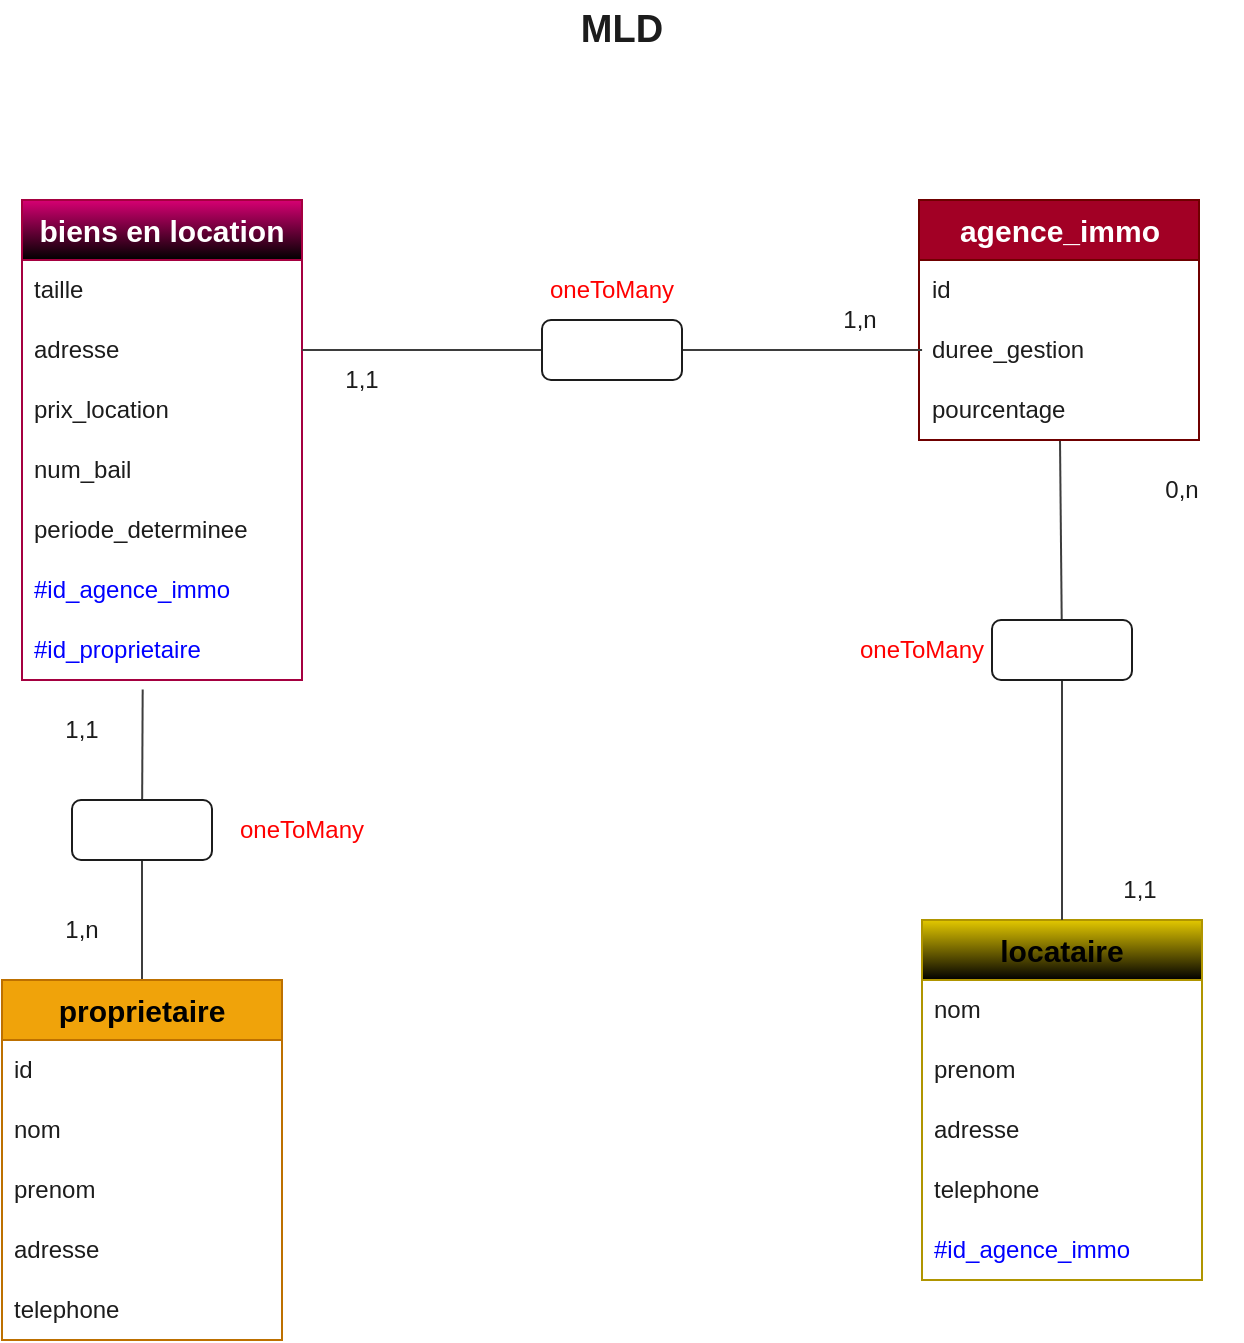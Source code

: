 <mxfile>
    <diagram id="2bCZ92fcph4zLpaVwqdi" name="Page-1">
        <mxGraphModel dx="519" dy="495" grid="1" gridSize="10" guides="1" tooltips="1" connect="1" arrows="1" fold="1" page="1" pageScale="1" pageWidth="827" pageHeight="1169" background="#ffffff" math="0" shadow="0">
            <root>
                <mxCell id="0"/>
                <mxCell id="1" parent="0"/>
                <mxCell id="123" value="&lt;font color=&quot;#1c1c1c&quot; style=&quot;font-size: 19px;&quot;&gt;MLD&lt;/font&gt;" style="text;html=1;strokeColor=none;fillColor=none;align=center;verticalAlign=middle;whiteSpace=wrap;rounded=0;fontStyle=1;fontSize=19;" parent="1" vertex="1">
                    <mxGeometry x="340" y="20" width="60" height="30" as="geometry"/>
                </mxCell>
                <mxCell id="124" style="edgeStyle=none;html=1;entryX=0.5;entryY=1;entryDx=0;entryDy=0;strokeColor=#3D3D3D;fontColor=#1C1C1C;endArrow=none;endFill=0;" parent="1" source="125" target="150" edge="1">
                    <mxGeometry relative="1" as="geometry"/>
                </mxCell>
                <mxCell id="125" value="proprietaire" style="swimlane;fontStyle=1;childLayout=stackLayout;horizontal=1;startSize=30;horizontalStack=0;resizeParent=1;resizeParentMax=0;resizeLast=0;collapsible=1;marginBottom=0;whiteSpace=wrap;html=1;strokeColor=#BD7000;fillColor=#f0a30a;fontColor=#000000;fontSize=15;" parent="1" vertex="1">
                    <mxGeometry x="60" y="510" width="140" height="180" as="geometry"/>
                </mxCell>
                <mxCell id="163" value="id" style="text;strokeColor=none;fillColor=none;align=left;verticalAlign=middle;spacingLeft=4;spacingRight=4;overflow=hidden;points=[[0,0.5],[1,0.5]];portConstraint=eastwest;rotatable=0;whiteSpace=wrap;html=1;fontColor=#1C1C1C;" parent="125" vertex="1">
                    <mxGeometry y="30" width="140" height="30" as="geometry"/>
                </mxCell>
                <mxCell id="126" value="nom" style="text;strokeColor=none;fillColor=none;align=left;verticalAlign=middle;spacingLeft=4;spacingRight=4;overflow=hidden;points=[[0,0.5],[1,0.5]];portConstraint=eastwest;rotatable=0;whiteSpace=wrap;html=1;fontColor=#1C1C1C;" parent="125" vertex="1">
                    <mxGeometry y="60" width="140" height="30" as="geometry"/>
                </mxCell>
                <mxCell id="127" value="prenom" style="text;strokeColor=none;fillColor=none;align=left;verticalAlign=middle;spacingLeft=4;spacingRight=4;overflow=hidden;points=[[0,0.5],[1,0.5]];portConstraint=eastwest;rotatable=0;whiteSpace=wrap;html=1;fontColor=#1C1C1C;" parent="125" vertex="1">
                    <mxGeometry y="90" width="140" height="30" as="geometry"/>
                </mxCell>
                <mxCell id="128" value="adresse" style="text;strokeColor=none;fillColor=none;align=left;verticalAlign=middle;spacingLeft=4;spacingRight=4;overflow=hidden;points=[[0,0.5],[1,0.5]];portConstraint=eastwest;rotatable=0;whiteSpace=wrap;html=1;fontColor=#1C1C1C;" parent="125" vertex="1">
                    <mxGeometry y="120" width="140" height="30" as="geometry"/>
                </mxCell>
                <mxCell id="129" value="telephone&lt;span style=&quot;color: rgba(0, 0, 0, 0); font-family: monospace; font-size: 0px;&quot;&gt;%3CmxGraphModel%3E%3Croot%3E%3CmxCell%20id%3D%220%22%2F%3E%3CmxCell%20id%3D%221%22%20parent%3D%220%22%2F%3E%3CmxCell%20id%3D%222%22%20value%3D%22adresse%22%20style%3D%22text%3BstrokeColor%3Dnone%3BfillColor%3Dnone%3Balign%3Dleft%3BverticalAlign%3Dmiddle%3BspacingLeft%3D4%3BspacingRight%3D4%3Boverflow%3Dhidden%3Bpoints%3D%5B%5B0%2C0.5%5D%2C%5B1%2C0.5%5D%5D%3BportConstraint%3Deastwest%3Brotatable%3D0%3BwhiteSpace%3Dwrap%3Bhtml%3D1%3BfontColor%3D%231C1C1C%3B%22%20vertex%3D%221%22%20parent%3D%221%22%3E%3CmxGeometry%20x%3D%2280%22%20y%3D%22190%22%20width%3D%22140%22%20height%3D%2230%22%20as%3D%22geometry%22%2F%3E%3C%2FmxCell%3E%3C%2Froot%3E%3C%2FmxGraphModel%3E&lt;/span&gt;" style="text;strokeColor=none;fillColor=none;align=left;verticalAlign=middle;spacingLeft=4;spacingRight=4;overflow=hidden;points=[[0,0.5],[1,0.5]];portConstraint=eastwest;rotatable=0;whiteSpace=wrap;html=1;fontColor=#1C1C1C;" parent="125" vertex="1">
                    <mxGeometry y="150" width="140" height="30" as="geometry"/>
                </mxCell>
                <mxCell id="130" value="&lt;font size=&quot;1&quot;&gt;&lt;b style=&quot;font-size: 15px;&quot;&gt;biens en location&lt;/b&gt;&lt;/font&gt;" style="swimlane;fontStyle=0;childLayout=stackLayout;horizontal=1;startSize=30;horizontalStack=0;resizeParent=1;resizeParentMax=0;resizeLast=0;collapsible=1;marginBottom=0;whiteSpace=wrap;html=1;strokeColor=#A50040;fillColor=#d80073;fontColor=#ffffff;gradientColor=default;" parent="1" vertex="1">
                    <mxGeometry x="70" y="120" width="140" height="240" as="geometry"/>
                </mxCell>
                <mxCell id="131" value="type" style="text;strokeColor=none;fillColor=none;align=left;verticalAlign=middle;spacingLeft=4;spacingRight=4;overflow=hidden;points=[[0,0.5],[1,0.5]];portConstraint=eastwest;rotatable=0;whiteSpace=wrap;html=1;fontColor=#1C1C1C;" parent="130" vertex="1">
                    <mxGeometry y="30" width="140" as="geometry"/>
                </mxCell>
                <mxCell id="132" value="taille" style="text;strokeColor=none;fillColor=none;align=left;verticalAlign=middle;spacingLeft=4;spacingRight=4;overflow=hidden;points=[[0,0.5],[1,0.5]];portConstraint=eastwest;rotatable=0;whiteSpace=wrap;html=1;fontColor=#1C1C1C;" parent="130" vertex="1">
                    <mxGeometry y="30" width="140" height="30" as="geometry"/>
                </mxCell>
                <mxCell id="133" value="adresse" style="text;strokeColor=none;fillColor=none;align=left;verticalAlign=middle;spacingLeft=4;spacingRight=4;overflow=hidden;points=[[0,0.5],[1,0.5]];portConstraint=eastwest;rotatable=0;whiteSpace=wrap;html=1;fontColor=#1C1C1C;" parent="130" vertex="1">
                    <mxGeometry y="60" width="140" height="30" as="geometry"/>
                </mxCell>
                <mxCell id="134" value="prix_location" style="text;strokeColor=none;fillColor=none;align=left;verticalAlign=middle;spacingLeft=4;spacingRight=4;overflow=hidden;points=[[0,0.5],[1,0.5]];portConstraint=eastwest;rotatable=0;whiteSpace=wrap;html=1;fontColor=#1C1C1C;" parent="130" vertex="1">
                    <mxGeometry y="90" width="140" height="30" as="geometry"/>
                </mxCell>
                <mxCell id="135" value="num_bail" style="text;strokeColor=none;fillColor=none;align=left;verticalAlign=middle;spacingLeft=4;spacingRight=4;overflow=hidden;points=[[0,0.5],[1,0.5]];portConstraint=eastwest;rotatable=0;whiteSpace=wrap;html=1;fontColor=#1C1C1C;" parent="130" vertex="1">
                    <mxGeometry y="120" width="140" height="30" as="geometry"/>
                </mxCell>
                <mxCell id="136" value="periode_determinee" style="text;strokeColor=none;fillColor=none;align=left;verticalAlign=middle;spacingLeft=4;spacingRight=4;overflow=hidden;points=[[0,0.5],[1,0.5]];portConstraint=eastwest;rotatable=0;whiteSpace=wrap;html=1;fontColor=#1C1C1C;" parent="130" vertex="1">
                    <mxGeometry y="150" width="140" height="30" as="geometry"/>
                </mxCell>
                <mxCell id="159" value="#id_agence_immo" style="text;strokeColor=none;fillColor=none;align=left;verticalAlign=middle;spacingLeft=4;spacingRight=4;overflow=hidden;points=[[0,0.5],[1,0.5]];portConstraint=eastwest;rotatable=0;whiteSpace=wrap;html=1;fontColor=#0000FF;" parent="130" vertex="1">
                    <mxGeometry y="180" width="140" height="30" as="geometry"/>
                </mxCell>
                <mxCell id="164" value="#id_proprietaire" style="text;strokeColor=none;fillColor=none;align=left;verticalAlign=middle;spacingLeft=4;spacingRight=4;overflow=hidden;points=[[0,0.5],[1,0.5]];portConstraint=eastwest;rotatable=0;whiteSpace=wrap;html=1;fontColor=#0000FF;" parent="130" vertex="1">
                    <mxGeometry y="210" width="140" height="30" as="geometry"/>
                </mxCell>
                <mxCell id="137" value="locataire" style="swimlane;fontStyle=1;childLayout=stackLayout;horizontal=1;startSize=30;horizontalStack=0;resizeParent=1;resizeParentMax=0;resizeLast=0;collapsible=1;marginBottom=0;whiteSpace=wrap;html=1;strokeColor=#B09500;fillColor=#e3c800;fontColor=#000000;gradientColor=default;fontSize=15;" parent="1" vertex="1">
                    <mxGeometry x="520" y="480" width="140" height="180" as="geometry"/>
                </mxCell>
                <mxCell id="138" value="nom" style="text;strokeColor=none;fillColor=none;align=left;verticalAlign=middle;spacingLeft=4;spacingRight=4;overflow=hidden;points=[[0,0.5],[1,0.5]];portConstraint=eastwest;rotatable=0;whiteSpace=wrap;html=1;fontColor=#1C1C1C;" parent="137" vertex="1">
                    <mxGeometry y="30" width="140" height="30" as="geometry"/>
                </mxCell>
                <mxCell id="139" value="prenom" style="text;strokeColor=none;fillColor=none;align=left;verticalAlign=middle;spacingLeft=4;spacingRight=4;overflow=hidden;points=[[0,0.5],[1,0.5]];portConstraint=eastwest;rotatable=0;whiteSpace=wrap;html=1;fontColor=#1C1C1C;" parent="137" vertex="1">
                    <mxGeometry y="60" width="140" height="30" as="geometry"/>
                </mxCell>
                <mxCell id="140" value="adresse" style="text;strokeColor=none;fillColor=none;align=left;verticalAlign=middle;spacingLeft=4;spacingRight=4;overflow=hidden;points=[[0,0.5],[1,0.5]];portConstraint=eastwest;rotatable=0;whiteSpace=wrap;html=1;fontColor=#1C1C1C;" parent="137" vertex="1">
                    <mxGeometry y="90" width="140" height="30" as="geometry"/>
                </mxCell>
                <mxCell id="141" value="telephone&lt;span style=&quot;color: rgba(0, 0, 0, 0); font-family: monospace; font-size: 0px;&quot;&gt;%3CmxGraphModel%3E%3Croot%3E%3CmxCell%20id%3D%220%22%2F%3E%3CmxCell%20id%3D%221%22%20parent%3D%220%22%2F%3E%3CmxCell%20id%3D%222%22%20value%3D%22adresse%22%20style%3D%22text%3BstrokeColor%3Dnone%3BfillColor%3Dnone%3Balign%3Dleft%3BverticalAlign%3Dmiddle%3BspacingLeft%3D4%3BspacingRight%3D4%3Boverflow%3Dhidden%3Bpoints%3D%5B%5B0%2C0.5%5D%2C%5B1%2C0.5%5D%5D%3BportConstraint%3Deastwest%3Brotatable%3D0%3BwhiteSpace%3Dwrap%3Bhtml%3D1%3BfontColor%3D%231C1C1C%3B%22%20vertex%3D%221%22%20parent%3D%221%22%3E%3CmxGeometry%20x%3D%2280%22%20y%3D%22190%22%20width%3D%22140%22%20height%3D%2230%22%20as%3D%22geometry%22%2F%3E%3C%2FmxCell%3E%3C%2Froot%3E%3C%2FmxGraphModel%3E&lt;/span&gt;" style="text;strokeColor=none;fillColor=none;align=left;verticalAlign=middle;spacingLeft=4;spacingRight=4;overflow=hidden;points=[[0,0.5],[1,0.5]];portConstraint=eastwest;rotatable=0;whiteSpace=wrap;html=1;fontColor=#1C1C1C;" parent="137" vertex="1">
                    <mxGeometry y="120" width="140" height="30" as="geometry"/>
                </mxCell>
                <mxCell id="162" value="#id_agence_immo" style="text;strokeColor=none;fillColor=none;align=left;verticalAlign=middle;spacingLeft=4;spacingRight=4;overflow=hidden;points=[[0,0.5],[1,0.5]];portConstraint=eastwest;rotatable=0;whiteSpace=wrap;html=1;fontColor=#0000FF;" parent="137" vertex="1">
                    <mxGeometry y="150" width="140" height="30" as="geometry"/>
                </mxCell>
                <mxCell id="142" style="edgeStyle=none;html=1;fontColor=#FFFFFF;entryX=0.5;entryY=0;entryDx=0;entryDy=0;endArrow=none;endFill=0;strokeColor=#3D3D3D;" parent="1" source="144" target="137" edge="1">
                    <mxGeometry relative="1" as="geometry"/>
                </mxCell>
                <mxCell id="143" style="edgeStyle=none;html=1;strokeColor=#3D3D3D;fontColor=#1C1C1C;endArrow=none;endFill=0;" parent="1" source="144" edge="1">
                    <mxGeometry relative="1" as="geometry">
                        <mxPoint x="589" y="240" as="targetPoint"/>
                    </mxGeometry>
                </mxCell>
                <mxCell id="144" value="&lt;font color=&quot;#ffffff&quot;&gt;louer&lt;/font&gt;" style="rounded=1;whiteSpace=wrap;html=1;strokeColor=#1C1C1C;fontColor=#1C1C1C;" parent="1" vertex="1">
                    <mxGeometry x="555" y="330" width="70" height="30" as="geometry"/>
                </mxCell>
                <mxCell id="145" value="&lt;font color=&quot;#1c1c1c&quot;&gt;0,n&lt;/font&gt;" style="text;html=1;strokeColor=none;fillColor=none;align=center;verticalAlign=middle;whiteSpace=wrap;rounded=0;fontColor=#FFFFFF;" parent="1" vertex="1">
                    <mxGeometry x="620" y="250" width="60" height="30" as="geometry"/>
                </mxCell>
                <mxCell id="146" value="&lt;b&gt;&lt;font style=&quot;font-size: 15px;&quot;&gt;agence_immo&lt;/font&gt;&lt;/b&gt;" style="swimlane;fontStyle=0;childLayout=stackLayout;horizontal=1;startSize=30;horizontalStack=0;resizeParent=1;resizeParentMax=0;resizeLast=0;collapsible=1;marginBottom=0;whiteSpace=wrap;html=1;strokeColor=#6F0000;fillColor=#a20025;fontColor=#ffffff;" parent="1" vertex="1">
                    <mxGeometry x="518.5" y="120" width="140" height="120" as="geometry"/>
                </mxCell>
                <mxCell id="161" value="id" style="text;strokeColor=none;fillColor=none;align=left;verticalAlign=middle;spacingLeft=4;spacingRight=4;overflow=hidden;points=[[0,0.5],[1,0.5]];portConstraint=eastwest;rotatable=0;whiteSpace=wrap;html=1;fontColor=#1C1C1C;" parent="146" vertex="1">
                    <mxGeometry y="30" width="140" height="30" as="geometry"/>
                </mxCell>
                <mxCell id="147" value="duree_gestion" style="text;strokeColor=none;fillColor=none;align=left;verticalAlign=middle;spacingLeft=4;spacingRight=4;overflow=hidden;points=[[0,0.5],[1,0.5]];portConstraint=eastwest;rotatable=0;whiteSpace=wrap;html=1;fontColor=#1C1C1C;" parent="146" vertex="1">
                    <mxGeometry y="60" width="140" height="30" as="geometry"/>
                </mxCell>
                <mxCell id="148" value="pourcentage" style="text;strokeColor=none;fillColor=none;align=left;verticalAlign=middle;spacingLeft=4;spacingRight=4;overflow=hidden;points=[[0,0.5],[1,0.5]];portConstraint=eastwest;rotatable=0;whiteSpace=wrap;html=1;fontColor=#1C1C1C;" parent="146" vertex="1">
                    <mxGeometry y="90" width="140" height="30" as="geometry"/>
                </mxCell>
                <mxCell id="149" style="edgeStyle=none;html=1;strokeColor=#3D3D3D;fontColor=#1C1C1C;endArrow=none;endFill=0;entryX=0.431;entryY=1.157;entryDx=0;entryDy=0;entryPerimeter=0;" parent="1" source="150" target="164" edge="1">
                    <mxGeometry relative="1" as="geometry">
                        <mxPoint x="233.5" y="400" as="targetPoint"/>
                    </mxGeometry>
                </mxCell>
                <mxCell id="150" value="&lt;font color=&quot;#ffffff&quot;&gt;confier&lt;/font&gt;" style="rounded=1;whiteSpace=wrap;html=1;strokeColor=#1C1C1C;fontColor=#1C1C1C;" parent="1" vertex="1">
                    <mxGeometry x="95" y="420" width="70" height="30" as="geometry"/>
                </mxCell>
                <mxCell id="151" value="&lt;font color=&quot;#1c1c1c&quot;&gt;1,n&lt;/font&gt;" style="text;html=1;strokeColor=none;fillColor=none;align=center;verticalAlign=middle;whiteSpace=wrap;rounded=0;fontColor=#FFFFFF;" parent="1" vertex="1">
                    <mxGeometry x="70" y="470" width="60" height="30" as="geometry"/>
                </mxCell>
                <mxCell id="152" value="&lt;font color=&quot;#1c1c1c&quot;&gt;1,1&lt;/font&gt;" style="text;html=1;strokeColor=none;fillColor=none;align=center;verticalAlign=middle;whiteSpace=wrap;rounded=0;fontColor=#FFFFFF;" parent="1" vertex="1">
                    <mxGeometry x="70" y="370" width="60" height="30" as="geometry"/>
                </mxCell>
                <mxCell id="153" style="edgeStyle=none;html=1;strokeColor=#3D3D3D;fontColor=#1C1C1C;endArrow=none;endFill=0;" parent="1" source="155" edge="1">
                    <mxGeometry relative="1" as="geometry">
                        <mxPoint x="210" y="195" as="targetPoint"/>
                    </mxGeometry>
                </mxCell>
                <mxCell id="154" style="edgeStyle=none;html=1;entryX=0.011;entryY=0.5;entryDx=0;entryDy=0;entryPerimeter=0;strokeColor=#3D3D3D;fontColor=#1C1C1C;endArrow=none;endFill=0;" parent="1" source="155" target="147" edge="1">
                    <mxGeometry relative="1" as="geometry"/>
                </mxCell>
                <mxCell id="155" value="&lt;font color=&quot;#ffffff&quot;&gt;gerer&lt;/font&gt;" style="rounded=1;whiteSpace=wrap;html=1;strokeColor=#1C1C1C;fontColor=#1C1C1C;" parent="1" vertex="1">
                    <mxGeometry x="330" y="180" width="70" height="30" as="geometry"/>
                </mxCell>
                <mxCell id="165" style="edgeStyle=none;html=1;" parent="1" source="156" target="137" edge="1">
                    <mxGeometry relative="1" as="geometry"/>
                </mxCell>
                <mxCell id="156" value="&lt;font color=&quot;#1c1c1c&quot;&gt;1,1&lt;/font&gt;" style="text;html=1;strokeColor=none;fillColor=none;align=center;verticalAlign=middle;whiteSpace=wrap;rounded=0;fontColor=#FFFFFF;" parent="1" vertex="1">
                    <mxGeometry x="598.5" y="450" width="60" height="30" as="geometry"/>
                </mxCell>
                <mxCell id="157" value="&lt;font color=&quot;#1c1c1c&quot;&gt;1,n&lt;/font&gt;" style="text;html=1;strokeColor=none;fillColor=none;align=center;verticalAlign=middle;whiteSpace=wrap;rounded=0;fontColor=#FFFFFF;" parent="1" vertex="1">
                    <mxGeometry x="458.5" y="165" width="60" height="30" as="geometry"/>
                </mxCell>
                <mxCell id="166" value="&lt;font color=&quot;#1c1c1c&quot;&gt;1,1&lt;/font&gt;" style="text;html=1;strokeColor=none;fillColor=none;align=center;verticalAlign=middle;whiteSpace=wrap;rounded=0;fontColor=#FFFFFF;" parent="1" vertex="1">
                    <mxGeometry x="210" y="195" width="60" height="30" as="geometry"/>
                </mxCell>
                <mxCell id="167" value="&lt;font color=&quot;#ff0000&quot;&gt;oneToMany&lt;/font&gt;" style="text;html=1;strokeColor=none;fillColor=none;align=center;verticalAlign=middle;whiteSpace=wrap;rounded=0;" parent="1" vertex="1">
                    <mxGeometry x="335" y="150" width="60" height="30" as="geometry"/>
                </mxCell>
                <mxCell id="168" value="&lt;font color=&quot;#ff0000&quot;&gt;oneToMany&lt;/font&gt;" style="text;html=1;strokeColor=none;fillColor=none;align=center;verticalAlign=middle;whiteSpace=wrap;rounded=0;" parent="1" vertex="1">
                    <mxGeometry x="180" y="420" width="60" height="30" as="geometry"/>
                </mxCell>
                <mxCell id="170" value="&lt;font color=&quot;#ff0000&quot;&gt;oneToMany&lt;/font&gt;" style="text;html=1;strokeColor=none;fillColor=none;align=center;verticalAlign=middle;whiteSpace=wrap;rounded=0;" parent="1" vertex="1">
                    <mxGeometry x="490" y="330" width="60" height="30" as="geometry"/>
                </mxCell>
            </root>
        </mxGraphModel>
    </diagram>
</mxfile>